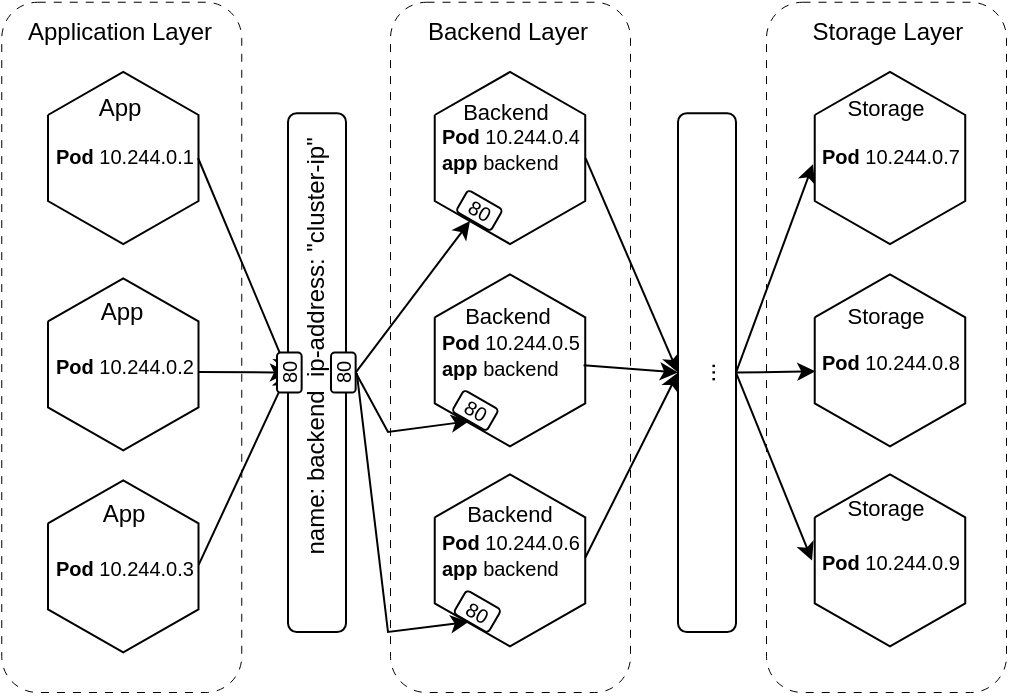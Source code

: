 <mxfile version="22.1.18" type="github">
  <diagram name="Page-1" id="ux_PUUvleqaBWZlEBw-f">
    <mxGraphModel dx="932" dy="2015" grid="1" gridSize="10" guides="1" tooltips="1" connect="1" arrows="1" fold="1" page="1" pageScale="1" pageWidth="850" pageHeight="1100" math="0" shadow="0">
      <root>
        <mxCell id="0" />
        <mxCell id="1" parent="0" />
        <mxCell id="RruQv3TNjF2r6rg1G-1i-4" value="" style="verticalLabelPosition=bottom;verticalAlign=top;html=1;shape=mxgraph.basic.polygon;polyCoords=[[0,0.25],[0.5,0],[1,0.25],[1,0.75],[0.5,1],[0,0.75],[0,0.25]];polyline=1;fillColor=default;perimeter=rectanglePerimeter;" parent="1" vertex="1">
          <mxGeometry x="110" y="-930.0" width="75.25" height="86" as="geometry" />
        </mxCell>
        <mxCell id="RruQv3TNjF2r6rg1G-1i-8" value="&lt;font style=&quot;font-size: 10px;&quot;&gt;&lt;b style=&quot;border-color: var(--border-color); text-align: center;&quot;&gt;Pod&amp;nbsp;&lt;/b&gt;&lt;span style=&quot;border-color: var(--border-color); text-align: center;&quot;&gt;10.244.0.1&lt;/span&gt;&lt;/font&gt;" style="text;whiteSpace=wrap;html=1;rotation=0;" parent="1" vertex="1">
          <mxGeometry x="111.57" y="-901.81" width="68.12" height="27" as="geometry" />
        </mxCell>
        <mxCell id="dw3Hb77Bc445a3Hw7hz_-9" value="" style="verticalLabelPosition=bottom;verticalAlign=top;html=1;shape=mxgraph.basic.polygon;polyCoords=[[0,0.25],[0.5,0],[1,0.25],[1,0.75],[0.5,1],[0,0.75],[0,0.25]];polyline=1;fillColor=default;perimeter=rectanglePerimeter;" parent="1" vertex="1">
          <mxGeometry x="110" y="-826.82" width="75.25" height="86" as="geometry" />
        </mxCell>
        <mxCell id="dw3Hb77Bc445a3Hw7hz_-10" value="&lt;font style=&quot;font-size: 10px;&quot;&gt;&lt;b style=&quot;border-color: var(--border-color); text-align: center;&quot;&gt;Pod&amp;nbsp;&lt;/b&gt;&lt;span style=&quot;border-color: var(--border-color); text-align: center;&quot;&gt;10.244.0.2&lt;/span&gt;&lt;/font&gt;" style="text;whiteSpace=wrap;html=1;rotation=0;" parent="1" vertex="1">
          <mxGeometry x="111.57" y="-796.63" width="68.12" height="27" as="geometry" />
        </mxCell>
        <mxCell id="dw3Hb77Bc445a3Hw7hz_-11" value="" style="verticalLabelPosition=bottom;verticalAlign=top;html=1;shape=mxgraph.basic.polygon;polyCoords=[[0,0.25],[0.5,0],[1,0.25],[1,0.75],[0.5,1],[0,0.75],[0,0.25]];polyline=1;fillColor=default;perimeter=rectanglePerimeter;" parent="1" vertex="1">
          <mxGeometry x="110" y="-725.82" width="75.25" height="86" as="geometry" />
        </mxCell>
        <mxCell id="dw3Hb77Bc445a3Hw7hz_-12" value="&lt;font style=&quot;font-size: 10px;&quot;&gt;&lt;b style=&quot;border-color: var(--border-color); text-align: center;&quot;&gt;Pod&amp;nbsp;&lt;/b&gt;&lt;span style=&quot;border-color: var(--border-color); text-align: center;&quot;&gt;10.244.0.3&lt;/span&gt;&lt;/font&gt;" style="text;whiteSpace=wrap;html=1;rotation=0;" parent="1" vertex="1">
          <mxGeometry x="111.57" y="-695.63" width="68.12" height="27" as="geometry" />
        </mxCell>
        <mxCell id="YKB5RN-4gdlWT_EcJPIz-1" value="App" style="text;html=1;strokeColor=none;fillColor=none;align=center;verticalAlign=middle;whiteSpace=wrap;rounded=0;" parent="1" vertex="1">
          <mxGeometry x="125.63" y="-921.81" width="40" height="20" as="geometry" />
        </mxCell>
        <mxCell id="YKB5RN-4gdlWT_EcJPIz-2" value="App" style="text;html=1;strokeColor=none;fillColor=none;align=center;verticalAlign=middle;whiteSpace=wrap;rounded=0;" parent="1" vertex="1">
          <mxGeometry x="126.63" y="-819.81" width="40" height="20" as="geometry" />
        </mxCell>
        <mxCell id="YKB5RN-4gdlWT_EcJPIz-3" value="App" style="text;html=1;strokeColor=none;fillColor=none;align=center;verticalAlign=middle;whiteSpace=wrap;rounded=0;" parent="1" vertex="1">
          <mxGeometry x="127.63" y="-718.81" width="40" height="20" as="geometry" />
        </mxCell>
        <mxCell id="YKB5RN-4gdlWT_EcJPIz-4" value="" style="rounded=1;whiteSpace=wrap;html=1;fillColor=none;strokeWidth=0.5;dashed=1;dashPattern=8 8;" parent="1" vertex="1">
          <mxGeometry x="86.63" y="-965.13" width="120" height="345.13" as="geometry" />
        </mxCell>
        <mxCell id="YKB5RN-4gdlWT_EcJPIz-5" value="Application Layer" style="text;html=1;strokeColor=none;fillColor=none;align=center;verticalAlign=middle;whiteSpace=wrap;rounded=0;" parent="1" vertex="1">
          <mxGeometry x="95.44" y="-965.13" width="102.37" height="30" as="geometry" />
        </mxCell>
        <mxCell id="YKB5RN-4gdlWT_EcJPIz-6" value="" style="verticalLabelPosition=bottom;verticalAlign=top;html=1;shape=mxgraph.basic.polygon;polyCoords=[[0,0.25],[0.5,0],[1,0.25],[1,0.75],[0.5,1],[0,0.75],[0,0.25]];polyline=1;fillColor=default;perimeter=rectanglePerimeter;" parent="1" vertex="1">
          <mxGeometry x="303.37" y="-930.0" width="75.25" height="86" as="geometry" />
        </mxCell>
        <mxCell id="YKB5RN-4gdlWT_EcJPIz-7" value="&lt;font style=&quot;font-size: 10px;&quot;&gt;&lt;b style=&quot;border-color: var(--border-color); text-align: center;&quot;&gt;Pod&amp;nbsp;&lt;/b&gt;&lt;span style=&quot;border-color: var(--border-color); text-align: center;&quot;&gt;10.244.0.4&lt;/span&gt;&lt;/font&gt;" style="text;whiteSpace=wrap;html=1;rotation=0;" parent="1" vertex="1">
          <mxGeometry x="304.94" y="-911.81" width="68.12" height="27" as="geometry" />
        </mxCell>
        <mxCell id="YKB5RN-4gdlWT_EcJPIz-8" value="" style="verticalLabelPosition=bottom;verticalAlign=top;html=1;shape=mxgraph.basic.polygon;polyCoords=[[0,0.25],[0.5,0],[1,0.25],[1,0.75],[0.5,1],[0,0.75],[0,0.25]];polyline=1;fillColor=default;perimeter=rectanglePerimeter;" parent="1" vertex="1">
          <mxGeometry x="303.37" y="-828.82" width="75.25" height="86" as="geometry" />
        </mxCell>
        <mxCell id="YKB5RN-4gdlWT_EcJPIz-9" value="&lt;font style=&quot;font-size: 10px;&quot;&gt;&lt;b style=&quot;border-color: var(--border-color); text-align: center;&quot;&gt;Pod&amp;nbsp;&lt;/b&gt;&lt;span style=&quot;border-color: var(--border-color); text-align: center;&quot;&gt;10.244.0.5&lt;/span&gt;&lt;/font&gt;" style="text;whiteSpace=wrap;html=1;rotation=0;" parent="1" vertex="1">
          <mxGeometry x="304.94" y="-808.63" width="68.12" height="27" as="geometry" />
        </mxCell>
        <mxCell id="YKB5RN-4gdlWT_EcJPIz-10" value="" style="verticalLabelPosition=bottom;verticalAlign=top;html=1;shape=mxgraph.basic.polygon;polyCoords=[[0,0.25],[0.5,0],[1,0.25],[1,0.75],[0.5,1],[0,0.75],[0,0.25]];polyline=1;fillColor=default;perimeter=rectanglePerimeter;" parent="1" vertex="1">
          <mxGeometry x="303.37" y="-728.82" width="75.25" height="86" as="geometry" />
        </mxCell>
        <mxCell id="YKB5RN-4gdlWT_EcJPIz-11" value="&lt;font style=&quot;font-size: 10px;&quot;&gt;&lt;b style=&quot;border-color: var(--border-color); text-align: center;&quot;&gt;Pod&amp;nbsp;&lt;/b&gt;&lt;span style=&quot;border-color: var(--border-color); text-align: center;&quot;&gt;10.244.0.6&lt;/span&gt;&lt;/font&gt;" style="text;whiteSpace=wrap;html=1;rotation=0;" parent="1" vertex="1">
          <mxGeometry x="304.94" y="-708.63" width="68.12" height="27" as="geometry" />
        </mxCell>
        <mxCell id="YKB5RN-4gdlWT_EcJPIz-12" value="&lt;font style=&quot;font-size: 11px;&quot;&gt;Backend&lt;/font&gt;" style="text;html=1;strokeColor=none;fillColor=none;align=center;verticalAlign=middle;whiteSpace=wrap;rounded=0;" parent="1" vertex="1">
          <mxGeometry x="319" y="-919.81" width="40" height="20" as="geometry" />
        </mxCell>
        <mxCell id="YKB5RN-4gdlWT_EcJPIz-13" value="&lt;font style=&quot;font-size: 11px;&quot;&gt;Backend&lt;/font&gt;" style="text;html=1;strokeColor=none;fillColor=none;align=center;verticalAlign=middle;whiteSpace=wrap;rounded=0;" parent="1" vertex="1">
          <mxGeometry x="320" y="-817.81" width="40" height="20" as="geometry" />
        </mxCell>
        <mxCell id="YKB5RN-4gdlWT_EcJPIz-14" value="&lt;font style=&quot;font-size: 11px;&quot;&gt;Backend&lt;/font&gt;" style="text;html=1;strokeColor=none;fillColor=none;align=center;verticalAlign=middle;whiteSpace=wrap;rounded=0;" parent="1" vertex="1">
          <mxGeometry x="321" y="-718.81" width="40" height="20" as="geometry" />
        </mxCell>
        <mxCell id="YKB5RN-4gdlWT_EcJPIz-16" value="Backend Layer" style="text;html=1;strokeColor=none;fillColor=none;align=center;verticalAlign=middle;whiteSpace=wrap;rounded=0;" parent="1" vertex="1">
          <mxGeometry x="288.81" y="-965.13" width="102.37" height="30" as="geometry" />
        </mxCell>
        <mxCell id="YKB5RN-4gdlWT_EcJPIz-17" value="" style="verticalLabelPosition=bottom;verticalAlign=top;html=1;shape=mxgraph.basic.polygon;polyCoords=[[0,0.25],[0.5,0],[1,0.25],[1,0.75],[0.5,1],[0,0.75],[0,0.25]];polyline=1;fillColor=default;perimeter=rectanglePerimeter;" parent="1" vertex="1">
          <mxGeometry x="493.37" y="-930.0" width="75.25" height="86" as="geometry" />
        </mxCell>
        <mxCell id="YKB5RN-4gdlWT_EcJPIz-18" value="&lt;font style=&quot;font-size: 10px;&quot;&gt;&lt;b style=&quot;border-color: var(--border-color); text-align: center;&quot;&gt;Pod&amp;nbsp;&lt;/b&gt;&lt;span style=&quot;border-color: var(--border-color); text-align: center;&quot;&gt;10.244.0.7&lt;/span&gt;&lt;/font&gt;" style="text;whiteSpace=wrap;html=1;rotation=0;" parent="1" vertex="1">
          <mxGeometry x="494.94" y="-901.81" width="68.12" height="27" as="geometry" />
        </mxCell>
        <mxCell id="YKB5RN-4gdlWT_EcJPIz-19" value="" style="verticalLabelPosition=bottom;verticalAlign=top;html=1;shape=mxgraph.basic.polygon;polyCoords=[[0,0.25],[0.5,0],[1,0.25],[1,0.75],[0.5,1],[0,0.75],[0,0.25]];polyline=1;fillColor=default;perimeter=rectanglePerimeter;" parent="1" vertex="1">
          <mxGeometry x="493.37" y="-828.82" width="75.25" height="86" as="geometry" />
        </mxCell>
        <mxCell id="YKB5RN-4gdlWT_EcJPIz-20" value="&lt;font style=&quot;font-size: 10px;&quot;&gt;&lt;b style=&quot;border-color: var(--border-color); text-align: center;&quot;&gt;Pod&amp;nbsp;&lt;/b&gt;&lt;span style=&quot;border-color: var(--border-color); text-align: center;&quot;&gt;10.244.0.8&lt;/span&gt;&lt;/font&gt;" style="text;whiteSpace=wrap;html=1;rotation=0;" parent="1" vertex="1">
          <mxGeometry x="494.94" y="-798.63" width="68.12" height="27" as="geometry" />
        </mxCell>
        <mxCell id="YKB5RN-4gdlWT_EcJPIz-21" value="" style="verticalLabelPosition=bottom;verticalAlign=top;html=1;shape=mxgraph.basic.polygon;polyCoords=[[0,0.25],[0.5,0],[1,0.25],[1,0.75],[0.5,1],[0,0.75],[0,0.25]];polyline=1;fillColor=default;perimeter=rectanglePerimeter;" parent="1" vertex="1">
          <mxGeometry x="493.37" y="-728.82" width="75.25" height="86" as="geometry" />
        </mxCell>
        <mxCell id="YKB5RN-4gdlWT_EcJPIz-22" value="&lt;font style=&quot;font-size: 10px;&quot;&gt;&lt;b style=&quot;border-color: var(--border-color); text-align: center;&quot;&gt;Pod&amp;nbsp;&lt;/b&gt;&lt;span style=&quot;border-color: var(--border-color); text-align: center;&quot;&gt;10.244.0.9&lt;/span&gt;&lt;/font&gt;" style="text;whiteSpace=wrap;html=1;rotation=0;" parent="1" vertex="1">
          <mxGeometry x="494.94" y="-698.63" width="68.12" height="27" as="geometry" />
        </mxCell>
        <mxCell id="YKB5RN-4gdlWT_EcJPIz-23" value="&lt;font style=&quot;font-size: 11px;&quot;&gt;Storage&lt;/font&gt;" style="text;html=1;strokeColor=none;fillColor=none;align=center;verticalAlign=middle;whiteSpace=wrap;rounded=0;" parent="1" vertex="1">
          <mxGeometry x="509" y="-921.81" width="40" height="20" as="geometry" />
        </mxCell>
        <mxCell id="YKB5RN-4gdlWT_EcJPIz-27" value="Storage Layer" style="text;html=1;strokeColor=none;fillColor=none;align=center;verticalAlign=middle;whiteSpace=wrap;rounded=0;" parent="1" vertex="1">
          <mxGeometry x="478.81" y="-965.13" width="102.37" height="30" as="geometry" />
        </mxCell>
        <mxCell id="YKB5RN-4gdlWT_EcJPIz-30" value="&lt;font style=&quot;font-size: 11px;&quot;&gt;Storage&lt;/font&gt;" style="text;html=1;strokeColor=none;fillColor=none;align=center;verticalAlign=middle;whiteSpace=wrap;rounded=0;" parent="1" vertex="1">
          <mxGeometry x="509" y="-817.81" width="40" height="20" as="geometry" />
        </mxCell>
        <mxCell id="YKB5RN-4gdlWT_EcJPIz-31" value="&lt;font style=&quot;font-size: 11px;&quot;&gt;Storage&lt;/font&gt;" style="text;html=1;strokeColor=none;fillColor=none;align=center;verticalAlign=middle;whiteSpace=wrap;rounded=0;" parent="1" vertex="1">
          <mxGeometry x="509" y="-721.81" width="40" height="20" as="geometry" />
        </mxCell>
        <mxCell id="YKB5RN-4gdlWT_EcJPIz-32" value="" style="rounded=1;whiteSpace=wrap;html=1;" parent="1" vertex="1">
          <mxGeometry x="230" y="-909.41" width="29" height="259.41" as="geometry" />
        </mxCell>
        <mxCell id="YKB5RN-4gdlWT_EcJPIz-33" value="&lt;font style=&quot;font-size: 10px;&quot;&gt;80&lt;/font&gt;" style="rounded=1;whiteSpace=wrap;html=1;rotation=30;" parent="1" vertex="1">
          <mxGeometry x="314.66" y="-666.91" width="20" height="13.33" as="geometry" />
        </mxCell>
        <mxCell id="YKB5RN-4gdlWT_EcJPIz-34" value="&lt;font style=&quot;font-size: 10px;&quot;&gt;80&lt;/font&gt;" style="rounded=1;whiteSpace=wrap;html=1;rotation=30;" parent="1" vertex="1">
          <mxGeometry x="313.66" y="-766.91" width="20" height="12.33" as="geometry" />
        </mxCell>
        <mxCell id="YKB5RN-4gdlWT_EcJPIz-35" value="&lt;font style=&quot;font-size: 10px;&quot;&gt;80&lt;/font&gt;" style="rounded=1;whiteSpace=wrap;html=1;rotation=30;" parent="1" vertex="1">
          <mxGeometry x="315.66" y="-866.91" width="20" height="12.33" as="geometry" />
        </mxCell>
        <mxCell id="YKB5RN-4gdlWT_EcJPIz-36" value="&lt;font style=&quot;font-size: 10px;&quot;&gt;80&lt;/font&gt;" style="rounded=1;whiteSpace=wrap;html=1;rotation=-90;" parent="1" vertex="1">
          <mxGeometry x="247.66" y="-785.87" width="20" height="12.33" as="geometry" />
        </mxCell>
        <mxCell id="YKB5RN-4gdlWT_EcJPIz-37" value="" style="endArrow=classic;html=1;rounded=0;exitX=0.997;exitY=0.5;exitDx=0;exitDy=0;exitPerimeter=0;entryX=0;entryY=0.5;entryDx=0;entryDy=0;" parent="1" source="RruQv3TNjF2r6rg1G-1i-4" target="YKB5RN-4gdlWT_EcJPIz-32" edge="1">
          <mxGeometry width="50" height="50" relative="1" as="geometry">
            <mxPoint x="440" y="-670" as="sourcePoint" />
            <mxPoint x="490" y="-720" as="targetPoint" />
          </mxGeometry>
        </mxCell>
        <mxCell id="YKB5RN-4gdlWT_EcJPIz-38" value="" style="endArrow=classic;html=1;rounded=0;exitX=0.997;exitY=0.544;exitDx=0;exitDy=0;exitPerimeter=0;entryX=0;entryY=0.5;entryDx=0;entryDy=0;" parent="1" source="dw3Hb77Bc445a3Hw7hz_-9" target="YKB5RN-4gdlWT_EcJPIz-32" edge="1">
          <mxGeometry width="50" height="50" relative="1" as="geometry">
            <mxPoint x="195" y="-877" as="sourcePoint" />
            <mxPoint x="240" y="-770" as="targetPoint" />
          </mxGeometry>
        </mxCell>
        <mxCell id="YKB5RN-4gdlWT_EcJPIz-39" value="" style="endArrow=classic;html=1;rounded=0;exitX=1.001;exitY=0.491;exitDx=0;exitDy=0;exitPerimeter=0;entryX=0;entryY=0.5;entryDx=0;entryDy=0;" parent="1" source="dw3Hb77Bc445a3Hw7hz_-11" target="YKB5RN-4gdlWT_EcJPIz-32" edge="1">
          <mxGeometry width="50" height="50" relative="1" as="geometry">
            <mxPoint x="195" y="-772" as="sourcePoint" />
            <mxPoint x="240" y="-770" as="targetPoint" />
          </mxGeometry>
        </mxCell>
        <mxCell id="YKB5RN-4gdlWT_EcJPIz-40" value="" style="endArrow=classic;html=1;rounded=0;exitX=0.5;exitY=1;exitDx=0;exitDy=0;entryX=0.234;entryY=0.867;entryDx=0;entryDy=0;entryPerimeter=0;" parent="1" source="YKB5RN-4gdlWT_EcJPIz-36" target="YKB5RN-4gdlWT_EcJPIz-6" edge="1">
          <mxGeometry width="50" height="50" relative="1" as="geometry">
            <mxPoint x="390" y="-650" as="sourcePoint" />
            <mxPoint x="440" y="-700" as="targetPoint" />
          </mxGeometry>
        </mxCell>
        <mxCell id="YKB5RN-4gdlWT_EcJPIz-41" value="" style="endArrow=classic;html=1;rounded=0;exitX=0.5;exitY=1;exitDx=0;exitDy=0;entryX=0.5;entryY=1;entryDx=0;entryDy=0;" parent="1" source="YKB5RN-4gdlWT_EcJPIz-36" target="YKB5RN-4gdlWT_EcJPIz-34" edge="1">
          <mxGeometry width="50" height="50" relative="1" as="geometry">
            <mxPoint x="274" y="-770" as="sourcePoint" />
            <mxPoint x="331" y="-845" as="targetPoint" />
            <Array as="points">
              <mxPoint x="280" y="-750" />
            </Array>
          </mxGeometry>
        </mxCell>
        <mxCell id="YKB5RN-4gdlWT_EcJPIz-42" value="" style="endArrow=classic;html=1;rounded=0;exitX=0.488;exitY=1.047;exitDx=0;exitDy=0;exitPerimeter=0;entryX=0.225;entryY=0.858;entryDx=0;entryDy=0;entryPerimeter=0;" parent="1" source="YKB5RN-4gdlWT_EcJPIz-36" target="YKB5RN-4gdlWT_EcJPIz-10" edge="1">
          <mxGeometry width="50" height="50" relative="1" as="geometry">
            <mxPoint x="270" y="-780" as="sourcePoint" />
            <mxPoint x="290" y="-670" as="targetPoint" />
            <Array as="points">
              <mxPoint x="280" y="-650" />
            </Array>
          </mxGeometry>
        </mxCell>
        <mxCell id="YKB5RN-4gdlWT_EcJPIz-61" value="" style="rounded=1;whiteSpace=wrap;html=1;" parent="1" vertex="1">
          <mxGeometry x="425" y="-909.41" width="29" height="259.41" as="geometry" />
        </mxCell>
        <mxCell id="YKB5RN-4gdlWT_EcJPIz-63" value="" style="endArrow=classic;html=1;rounded=0;entryX=0;entryY=0.5;entryDx=0;entryDy=0;exitX=0.989;exitY=0.529;exitDx=0;exitDy=0;exitPerimeter=0;" parent="1" source="YKB5RN-4gdlWT_EcJPIz-8" target="YKB5RN-4gdlWT_EcJPIz-61" edge="1">
          <mxGeometry width="50" height="50" relative="1" as="geometry">
            <mxPoint x="389" y="-875" as="sourcePoint" />
            <mxPoint x="435" y="-772" as="targetPoint" />
          </mxGeometry>
        </mxCell>
        <mxCell id="YKB5RN-4gdlWT_EcJPIz-64" value="" style="endArrow=classic;html=1;rounded=0;exitX=1;exitY=0.485;exitDx=0;exitDy=0;exitPerimeter=0;entryX=0;entryY=0.5;entryDx=0;entryDy=0;" parent="1" source="YKB5RN-4gdlWT_EcJPIz-10" target="YKB5RN-4gdlWT_EcJPIz-61" edge="1">
          <mxGeometry width="50" height="50" relative="1" as="geometry">
            <mxPoint x="310" y="-690" as="sourcePoint" />
            <mxPoint x="360" y="-740" as="targetPoint" />
          </mxGeometry>
        </mxCell>
        <mxCell id="YKB5RN-4gdlWT_EcJPIz-65" value="" style="endArrow=classic;html=1;rounded=0;entryX=-0.012;entryY=0.537;entryDx=0;entryDy=0;entryPerimeter=0;exitX=1;exitY=0.5;exitDx=0;exitDy=0;" parent="1" source="YKB5RN-4gdlWT_EcJPIz-61" target="YKB5RN-4gdlWT_EcJPIz-17" edge="1">
          <mxGeometry width="50" height="50" relative="1" as="geometry">
            <mxPoint x="350" y="-710" as="sourcePoint" />
            <mxPoint x="400" y="-760" as="targetPoint" />
          </mxGeometry>
        </mxCell>
        <mxCell id="YKB5RN-4gdlWT_EcJPIz-66" value="" style="endArrow=classic;html=1;rounded=0;entryX=0.004;entryY=0.564;entryDx=0;entryDy=0;entryPerimeter=0;exitX=1;exitY=0.5;exitDx=0;exitDy=0;" parent="1" source="YKB5RN-4gdlWT_EcJPIz-61" target="YKB5RN-4gdlWT_EcJPIz-19" edge="1">
          <mxGeometry width="50" height="50" relative="1" as="geometry">
            <mxPoint x="450" y="-780" as="sourcePoint" />
            <mxPoint x="502" y="-874" as="targetPoint" />
          </mxGeometry>
        </mxCell>
        <mxCell id="YKB5RN-4gdlWT_EcJPIz-67" value="" style="endArrow=classic;html=1;rounded=0;entryX=-0.018;entryY=0.501;entryDx=0;entryDy=0;entryPerimeter=0;exitX=1;exitY=0.5;exitDx=0;exitDy=0;" parent="1" source="YKB5RN-4gdlWT_EcJPIz-61" target="YKB5RN-4gdlWT_EcJPIz-21" edge="1">
          <mxGeometry width="50" height="50" relative="1" as="geometry">
            <mxPoint x="450" y="-780" as="sourcePoint" />
            <mxPoint x="512" y="-864" as="targetPoint" />
          </mxGeometry>
        </mxCell>
        <mxCell id="YKB5RN-4gdlWT_EcJPIz-68" value="name: backend&amp;nbsp; ip-address: &quot;cluster-ip&quot;" style="text;html=1;strokeColor=none;fillColor=none;align=center;verticalAlign=middle;whiteSpace=wrap;rounded=0;rotation=-90;" parent="1" vertex="1">
          <mxGeometry x="114.62" y="-807.56" width="259.75" height="30" as="geometry" />
        </mxCell>
        <mxCell id="YKB5RN-4gdlWT_EcJPIz-69" value="..." style="text;html=1;strokeColor=none;fillColor=none;align=center;verticalAlign=middle;whiteSpace=wrap;rounded=0;rotation=-90;" parent="1" vertex="1">
          <mxGeometry x="384.94" y="-794.7" width="110" height="30" as="geometry" />
        </mxCell>
        <mxCell id="YKB5RN-4gdlWT_EcJPIz-71" value="" style="rounded=1;whiteSpace=wrap;html=1;fillColor=none;strokeWidth=0.5;dashed=1;dashPattern=8 8;" parent="1" vertex="1">
          <mxGeometry x="281" y="-965.12" width="120" height="345.13" as="geometry" />
        </mxCell>
        <mxCell id="ECn-hsQNccgbCTv3DtMF-1" value="&lt;font style=&quot;font-size: 10px;&quot;&gt;80&lt;/font&gt;" style="rounded=1;whiteSpace=wrap;html=1;rotation=-90;" vertex="1" parent="1">
          <mxGeometry x="220.66" y="-785.87" width="20" height="12.33" as="geometry" />
        </mxCell>
        <mxCell id="ECn-hsQNccgbCTv3DtMF-2" value="&lt;div style=&quot;text-align: center;&quot;&gt;&lt;span style=&quot;background-color: initial; font-size: 10px;&quot;&gt;&lt;b&gt;app &lt;/b&gt;backend&lt;/span&gt;&lt;/div&gt;" style="text;whiteSpace=wrap;html=1;rotation=0;" vertex="1" parent="1">
          <mxGeometry x="304.94" y="-898.81" width="68.12" height="27" as="geometry" />
        </mxCell>
        <mxCell id="ECn-hsQNccgbCTv3DtMF-3" value="&lt;div style=&quot;text-align: center;&quot;&gt;&lt;span style=&quot;background-color: initial; font-size: 10px;&quot;&gt;&lt;b&gt;app &lt;/b&gt;backend&lt;/span&gt;&lt;/div&gt;" style="text;whiteSpace=wrap;html=1;rotation=0;" vertex="1" parent="1">
          <mxGeometry x="304.94" y="-795.63" width="68.12" height="27" as="geometry" />
        </mxCell>
        <mxCell id="ECn-hsQNccgbCTv3DtMF-4" value="&lt;div style=&quot;text-align: center;&quot;&gt;&lt;span style=&quot;background-color: initial; font-size: 10px;&quot;&gt;&lt;b&gt;app &lt;/b&gt;backend&lt;/span&gt;&lt;/div&gt;" style="text;whiteSpace=wrap;html=1;rotation=0;" vertex="1" parent="1">
          <mxGeometry x="304.94" y="-695.63" width="68.12" height="27" as="geometry" />
        </mxCell>
        <mxCell id="YKB5RN-4gdlWT_EcJPIz-70" value="" style="rounded=1;whiteSpace=wrap;html=1;fillColor=none;strokeWidth=0.5;dashed=1;dashPattern=8 8;" parent="1" vertex="1">
          <mxGeometry x="469" y="-965.12" width="120" height="345.13" as="geometry" />
        </mxCell>
        <mxCell id="ECn-hsQNccgbCTv3DtMF-7" value="" style="endArrow=classic;html=1;rounded=0;entryX=0.5;entryY=0;entryDx=0;entryDy=0;exitX=1.002;exitY=0.501;exitDx=0;exitDy=0;exitPerimeter=0;" edge="1" parent="1" source="YKB5RN-4gdlWT_EcJPIz-6" target="YKB5RN-4gdlWT_EcJPIz-69">
          <mxGeometry width="50" height="50" relative="1" as="geometry">
            <mxPoint x="380" y="-890" as="sourcePoint" />
            <mxPoint x="390" y="-920" as="targetPoint" />
          </mxGeometry>
        </mxCell>
      </root>
    </mxGraphModel>
  </diagram>
</mxfile>
